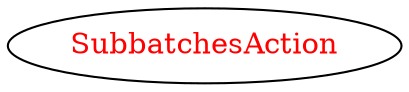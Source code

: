 digraph dependencyGraph {
 concentrate=true;
 ranksep="2.0";
 rankdir="LR"; 
 splines="ortho";
"SubbatchesAction" [fontcolor="red"];
}